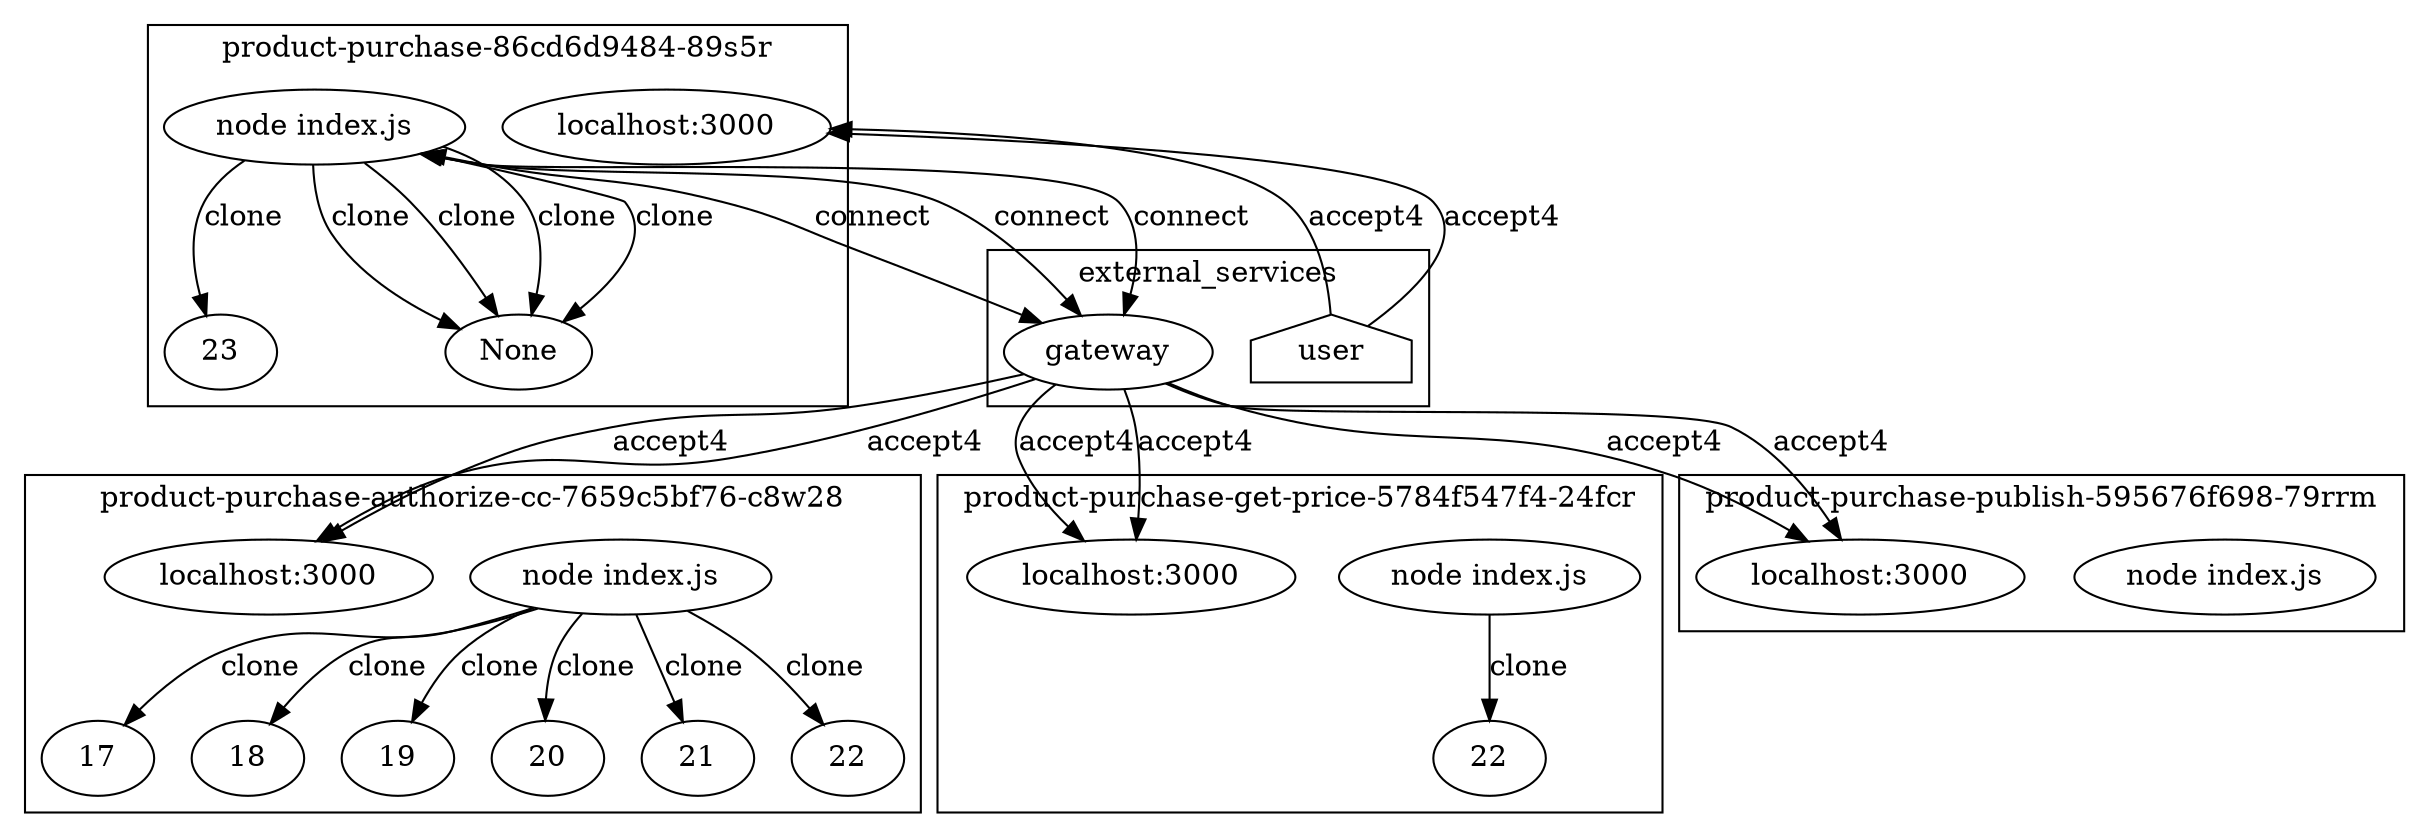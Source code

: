digraph G {
	subgraph "cluster_ product-purchase-authorize-cc-7659c5bf76-c8w28 " {
		label=" product-purchase-authorize-cc-7659c5bf76-c8w28 "
		95334 [label="node index.js"]
		95334 -> 95366 [label=clone]
		95334 -> 95375 [label=clone]
		95334 -> 95382 [label=clone]
		95334 -> 95411 [label=clone]
		95334 -> 95419 [label=clone]
		95334 -> 95468 [label=clone]
		"product-purchase-authorize-cc_localhost_3000" [label="localhost:3000"]
		"product-purchase-authorize-cc_localhost_3000" [label="localhost:3000"]
		95366 [label=17]
		95375 [label=18]
		95382 [label=19]
		95411 [label=20]
		95419 [label=21]
		95468 [label=22]
	}
	subgraph "cluster_ product-purchase-86cd6d9484-89s5r " {
		label=" product-purchase-86cd6d9484-89s5r "
		96019 [label="node index.js"]
		96019 -> 98971 [label=clone]
		"product-purchase_localhost_3000" [label="localhost:3000"]
		"product-purchase_localhost_3000" [label="localhost:3000"]
		96019 -> None [label=clone]
		96019 -> None [label=clone]
		96019 -> None [label=clone]
		96019 -> None [label=clone]
		98971 [label=23]
	}
	subgraph "cluster_ product-purchase-get-price-5784f547f4-24fcr " {
		label=" product-purchase-get-price-5784f547f4-24fcr "
		96817 [label="node index.js"]
		96817 -> 97006 [label=clone]
		"product-purchase-get-price_localhost_3000" [label="localhost:3000"]
		"product-purchase-get-price_localhost_3000" [label="localhost:3000"]
		97006 [label=22]
	}
	subgraph "cluster_ product-purchase-publish-595676f698-79rrm " {
		label=" product-purchase-publish-595676f698-79rrm "
		97687 [label="node index.js"]
		"product-purchase-publish_localhost_3000" [label="localhost:3000"]
		"product-purchase-publish_localhost_3000" [label="localhost:3000"]
	}
	subgraph cluster_services {
		label=external_services
		user [shape=house]
		"10.107.89.58_8080" -> "product-purchase-authorize-cc_localhost_3000" [label=accept4]
		"10.107.89.58_8080" -> "product-purchase-authorize-cc_localhost_3000" [label=accept4]
		user -> "product-purchase_localhost_3000" [label=accept4]
		user -> "product-purchase_localhost_3000" [label=accept4]
		"10.107.89.58_8080" [label=gateway]
		96019 -> "10.107.89.58_8080" [label=connect dir=both]
		"10.107.89.58_8080" [label=gateway]
		96019 -> "10.107.89.58_8080" [label=connect dir=both]
		"10.107.89.58_8080" [label=gateway]
		96019 -> "10.107.89.58_8080" [label=connect dir=both]
		"10.107.89.58_8080" -> "product-purchase-get-price_localhost_3000" [label=accept4]
		"10.107.89.58_8080" -> "product-purchase-get-price_localhost_3000" [label=accept4]
		"10.107.89.58_8080" -> "product-purchase-publish_localhost_3000" [label=accept4]
		"10.107.89.58_8080" -> "product-purchase-publish_localhost_3000" [label=accept4]
	}
}
